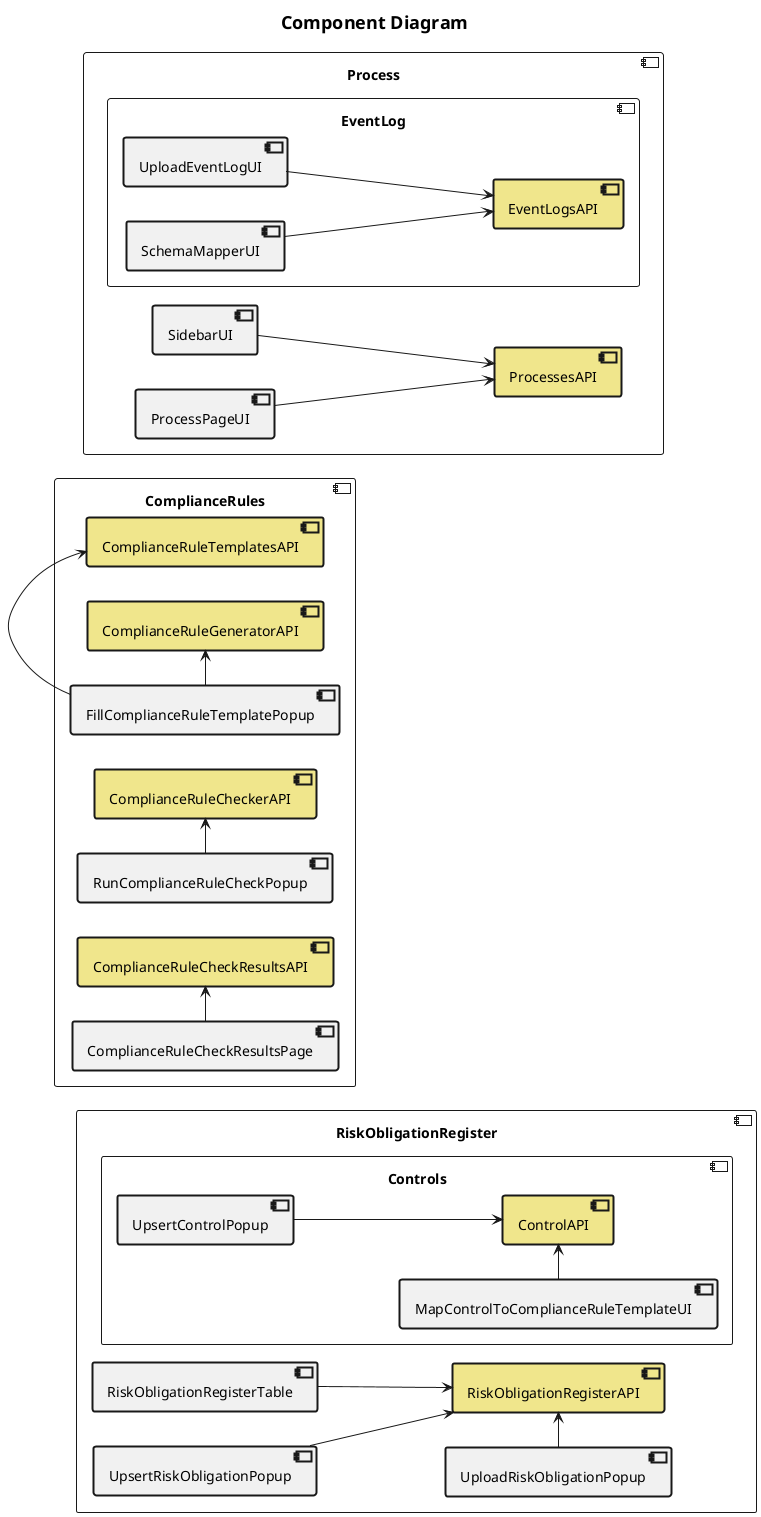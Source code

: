 @startuml

' skinparam linetype ortho
skinparam titleBorderThickness 2
skinparam TitleFontSize 18
title Component Diagram

left to right direction

component Process {
	component SidebarUI
	component ProcessPageUI

	component ProcessesAPI #Khaki

	component EventLog {
	component UploadEventLogUI
	component SchemaMapperUI

	component EventLogsAPI #Khaki
	}
}


component RiskObligationRegister {
	component RiskObligationRegisterTable
	component UploadRiskObligationPopup
	component UpsertRiskObligationPopup

	component RiskObligationRegisterAPI #Khaki

	component Controls {
		component UpsertControlPopup
		component MapControlToComplianceRuleTemplateUI

		component ControlAPI #Khaki
	}
}


component ComplianceRules {
	component FillComplianceRuleTemplatePopup
	component RunComplianceRuleCheckPopup
	component ComplianceRuleCheckResultsPage

	component ComplianceRuleTemplatesAPI #Khaki
	component ComplianceRuleGeneratorAPI #Khaki
	component ComplianceRuleCheckerAPI #Khaki

	component ComplianceRuleCheckResultsAPI #Khaki
}


[SidebarUI] --> [ProcessesAPI]
[ProcessPageUI] --> [ProcessesAPI]
[UploadEventLogUI] --> [EventLogsAPI]
[SchemaMapperUI] --> [EventLogsAPI]

[RiskObligationRegisterTable] --> [RiskObligationRegisterAPI]
[UploadRiskObligationPopup] -> [RiskObligationRegisterAPI]
[UpsertRiskObligationPopup] --> [RiskObligationRegisterAPI]
[UpsertControlPopup] --> [ControlAPI]
[MapControlToComplianceRuleTemplateUI] -> [ControlAPI]
[FillComplianceRuleTemplatePopup] -> [ComplianceRuleTemplatesAPI]
[FillComplianceRuleTemplatePopup] -> [ComplianceRuleGeneratorAPI]
[RunComplianceRuleCheckPopup] -> [ComplianceRuleCheckerAPI]
[ComplianceRuleCheckResultsPage] -> [ComplianceRuleCheckResultsAPI]
@enduml